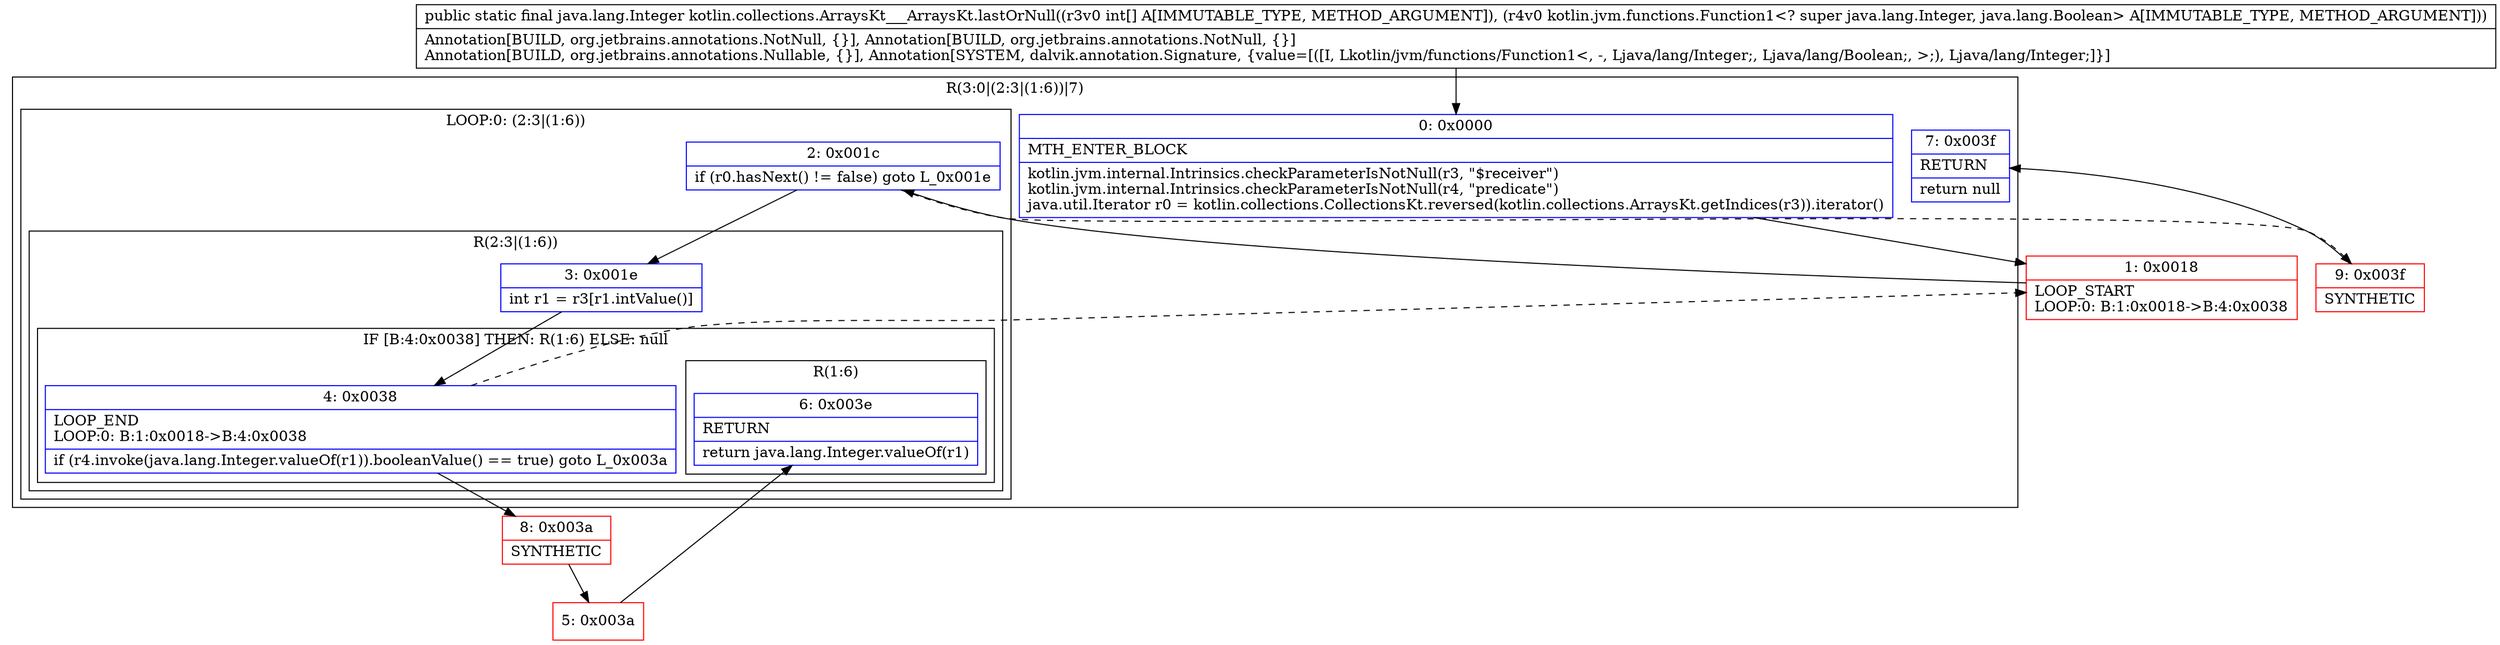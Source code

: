 digraph "CFG forkotlin.collections.ArraysKt___ArraysKt.lastOrNull([ILkotlin\/jvm\/functions\/Function1;)Ljava\/lang\/Integer;" {
subgraph cluster_Region_480969681 {
label = "R(3:0|(2:3|(1:6))|7)";
node [shape=record,color=blue];
Node_0 [shape=record,label="{0\:\ 0x0000|MTH_ENTER_BLOCK\l|kotlin.jvm.internal.Intrinsics.checkParameterIsNotNull(r3, \"$receiver\")\lkotlin.jvm.internal.Intrinsics.checkParameterIsNotNull(r4, \"predicate\")\ljava.util.Iterator r0 = kotlin.collections.CollectionsKt.reversed(kotlin.collections.ArraysKt.getIndices(r3)).iterator()\l}"];
subgraph cluster_LoopRegion_1629042931 {
label = "LOOP:0: (2:3|(1:6))";
node [shape=record,color=blue];
Node_2 [shape=record,label="{2\:\ 0x001c|if (r0.hasNext() != false) goto L_0x001e\l}"];
subgraph cluster_Region_614553145 {
label = "R(2:3|(1:6))";
node [shape=record,color=blue];
Node_3 [shape=record,label="{3\:\ 0x001e|int r1 = r3[r1.intValue()]\l}"];
subgraph cluster_IfRegion_671159036 {
label = "IF [B:4:0x0038] THEN: R(1:6) ELSE: null";
node [shape=record,color=blue];
Node_4 [shape=record,label="{4\:\ 0x0038|LOOP_END\lLOOP:0: B:1:0x0018\-\>B:4:0x0038\l|if (r4.invoke(java.lang.Integer.valueOf(r1)).booleanValue() == true) goto L_0x003a\l}"];
subgraph cluster_Region_283476127 {
label = "R(1:6)";
node [shape=record,color=blue];
Node_6 [shape=record,label="{6\:\ 0x003e|RETURN\l|return java.lang.Integer.valueOf(r1)\l}"];
}
}
}
}
Node_7 [shape=record,label="{7\:\ 0x003f|RETURN\l|return null\l}"];
}
Node_1 [shape=record,color=red,label="{1\:\ 0x0018|LOOP_START\lLOOP:0: B:1:0x0018\-\>B:4:0x0038\l}"];
Node_5 [shape=record,color=red,label="{5\:\ 0x003a}"];
Node_8 [shape=record,color=red,label="{8\:\ 0x003a|SYNTHETIC\l}"];
Node_9 [shape=record,color=red,label="{9\:\ 0x003f|SYNTHETIC\l}"];
MethodNode[shape=record,label="{public static final java.lang.Integer kotlin.collections.ArraysKt___ArraysKt.lastOrNull((r3v0 int[] A[IMMUTABLE_TYPE, METHOD_ARGUMENT]), (r4v0 kotlin.jvm.functions.Function1\<? super java.lang.Integer, java.lang.Boolean\> A[IMMUTABLE_TYPE, METHOD_ARGUMENT]))  | Annotation[BUILD, org.jetbrains.annotations.NotNull, \{\}], Annotation[BUILD, org.jetbrains.annotations.NotNull, \{\}]\lAnnotation[BUILD, org.jetbrains.annotations.Nullable, \{\}], Annotation[SYSTEM, dalvik.annotation.Signature, \{value=[([I, Lkotlin\/jvm\/functions\/Function1\<, \-, Ljava\/lang\/Integer;, Ljava\/lang\/Boolean;, \>;), Ljava\/lang\/Integer;]\}]\l}"];
MethodNode -> Node_0;
Node_0 -> Node_1;
Node_2 -> Node_3;
Node_2 -> Node_9[style=dashed];
Node_3 -> Node_4;
Node_4 -> Node_1[style=dashed];
Node_4 -> Node_8;
Node_1 -> Node_2;
Node_5 -> Node_6;
Node_8 -> Node_5;
Node_9 -> Node_7;
}

